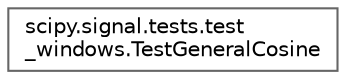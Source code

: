 digraph "Graphical Class Hierarchy"
{
 // LATEX_PDF_SIZE
  bgcolor="transparent";
  edge [fontname=Helvetica,fontsize=10,labelfontname=Helvetica,labelfontsize=10];
  node [fontname=Helvetica,fontsize=10,shape=box,height=0.2,width=0.4];
  rankdir="LR";
  Node0 [id="Node000000",label="scipy.signal.tests.test\l_windows.TestGeneralCosine",height=0.2,width=0.4,color="grey40", fillcolor="white", style="filled",URL="$d4/de5/classscipy_1_1signal_1_1tests_1_1test__windows_1_1TestGeneralCosine.html",tooltip=" "];
}
